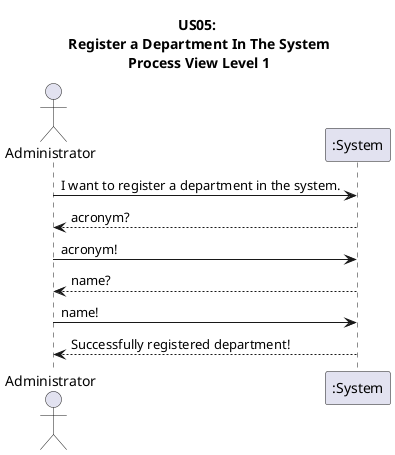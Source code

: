 @startuml
'https://plantuml.com/sequence-diagram

title US05:\n Register a Department In The System\n Process View Level 1
actor Administrator
participant ":System" as System

Administrator -> System: I want to register a department in the system.
System --> Administrator: acronym?
Administrator -> System: acronym!
System --> Administrator: name?
Administrator -> System: name!
System --> Administrator: Successfully registered department!
@enduml